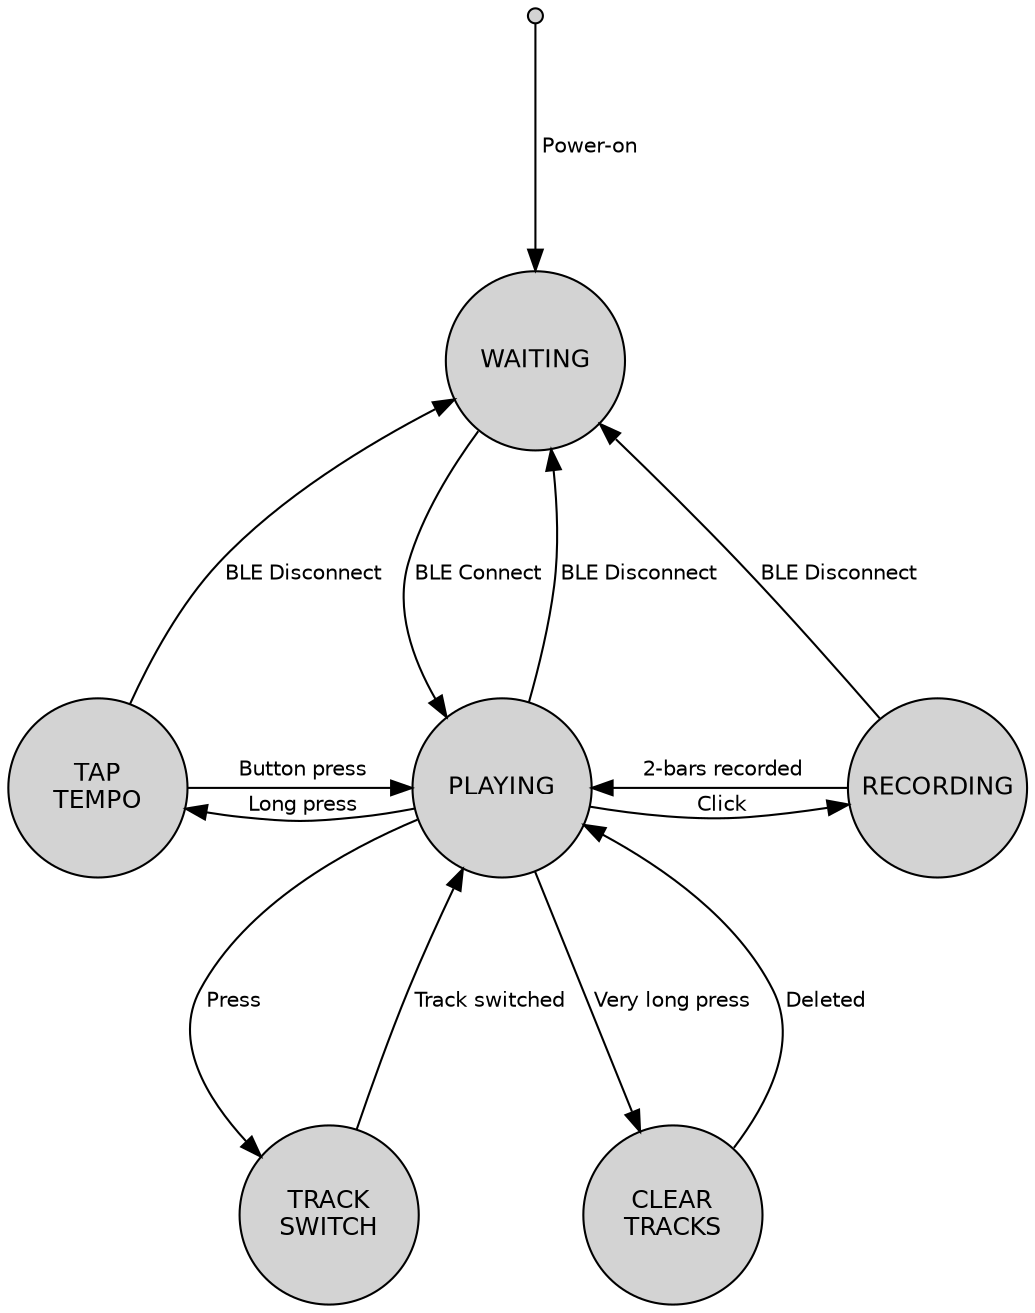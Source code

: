 digraph LooperFSM {
    rankdir=TB;
    graph [nodesep=0.6, ranksep=1.5];
    node [shape=circle, fixedsize=true, width=1.2, height=1.2,
          fontname="Helvetica", style=filled, fillcolor=lightgray, fontsize=12];
    edge [fontname="Helvetica", fontsize=10];

    { rank=source; Startup; }
    { rank=same; WAITING; }
    { rank=sink; TRACK_SWITCH; CLEAR_TRACKS; }
    { rank=same; TAP_TEMPO; PLAYING; RECORDING; }

    Startup        [shape=point, width=0.1, label=""];
    WAITING;
    RECORDING;
    PLAYING;
    TAP_TEMPO[label="TAP\nTEMPO"];
    TRACK_SWITCH[label="TRACK\nSWITCH"];
    CLEAR_TRACKS[label="CLEAR\nTRACKS"];

    // Transitions
    Startup -> WAITING         [label=" Power-on"];

    WAITING -> PLAYING         [label=" BLE Connect"];

    PLAYING -> WAITING         [label=" BLE Disconnect"];
    PLAYING -> RECORDING       [label=" Click"];
    PLAYING -> TRACK_SWITCH    [label=" Press"];
    PLAYING -> TAP_TEMPO       [label=" Long press", constraint=false];
    PLAYING -> CLEAR_TRACKS    [label=" Very long press"];

    RECORDING -> WAITING       [label=" BLE Disconnect"];
    RECORDING -> PLAYING       [label=" 2-bars recorded"];

    TRACK_SWITCH -> PLAYING    [label=" Track switched"];

    TAP_TEMPO -> WAITING       [label=" BLE Disconnect"];
    TAP_TEMPO -> PLAYING       [label=" Button press"];

    CLEAR_TRACKS -> PLAYING    [label=" Deleted"];
}
